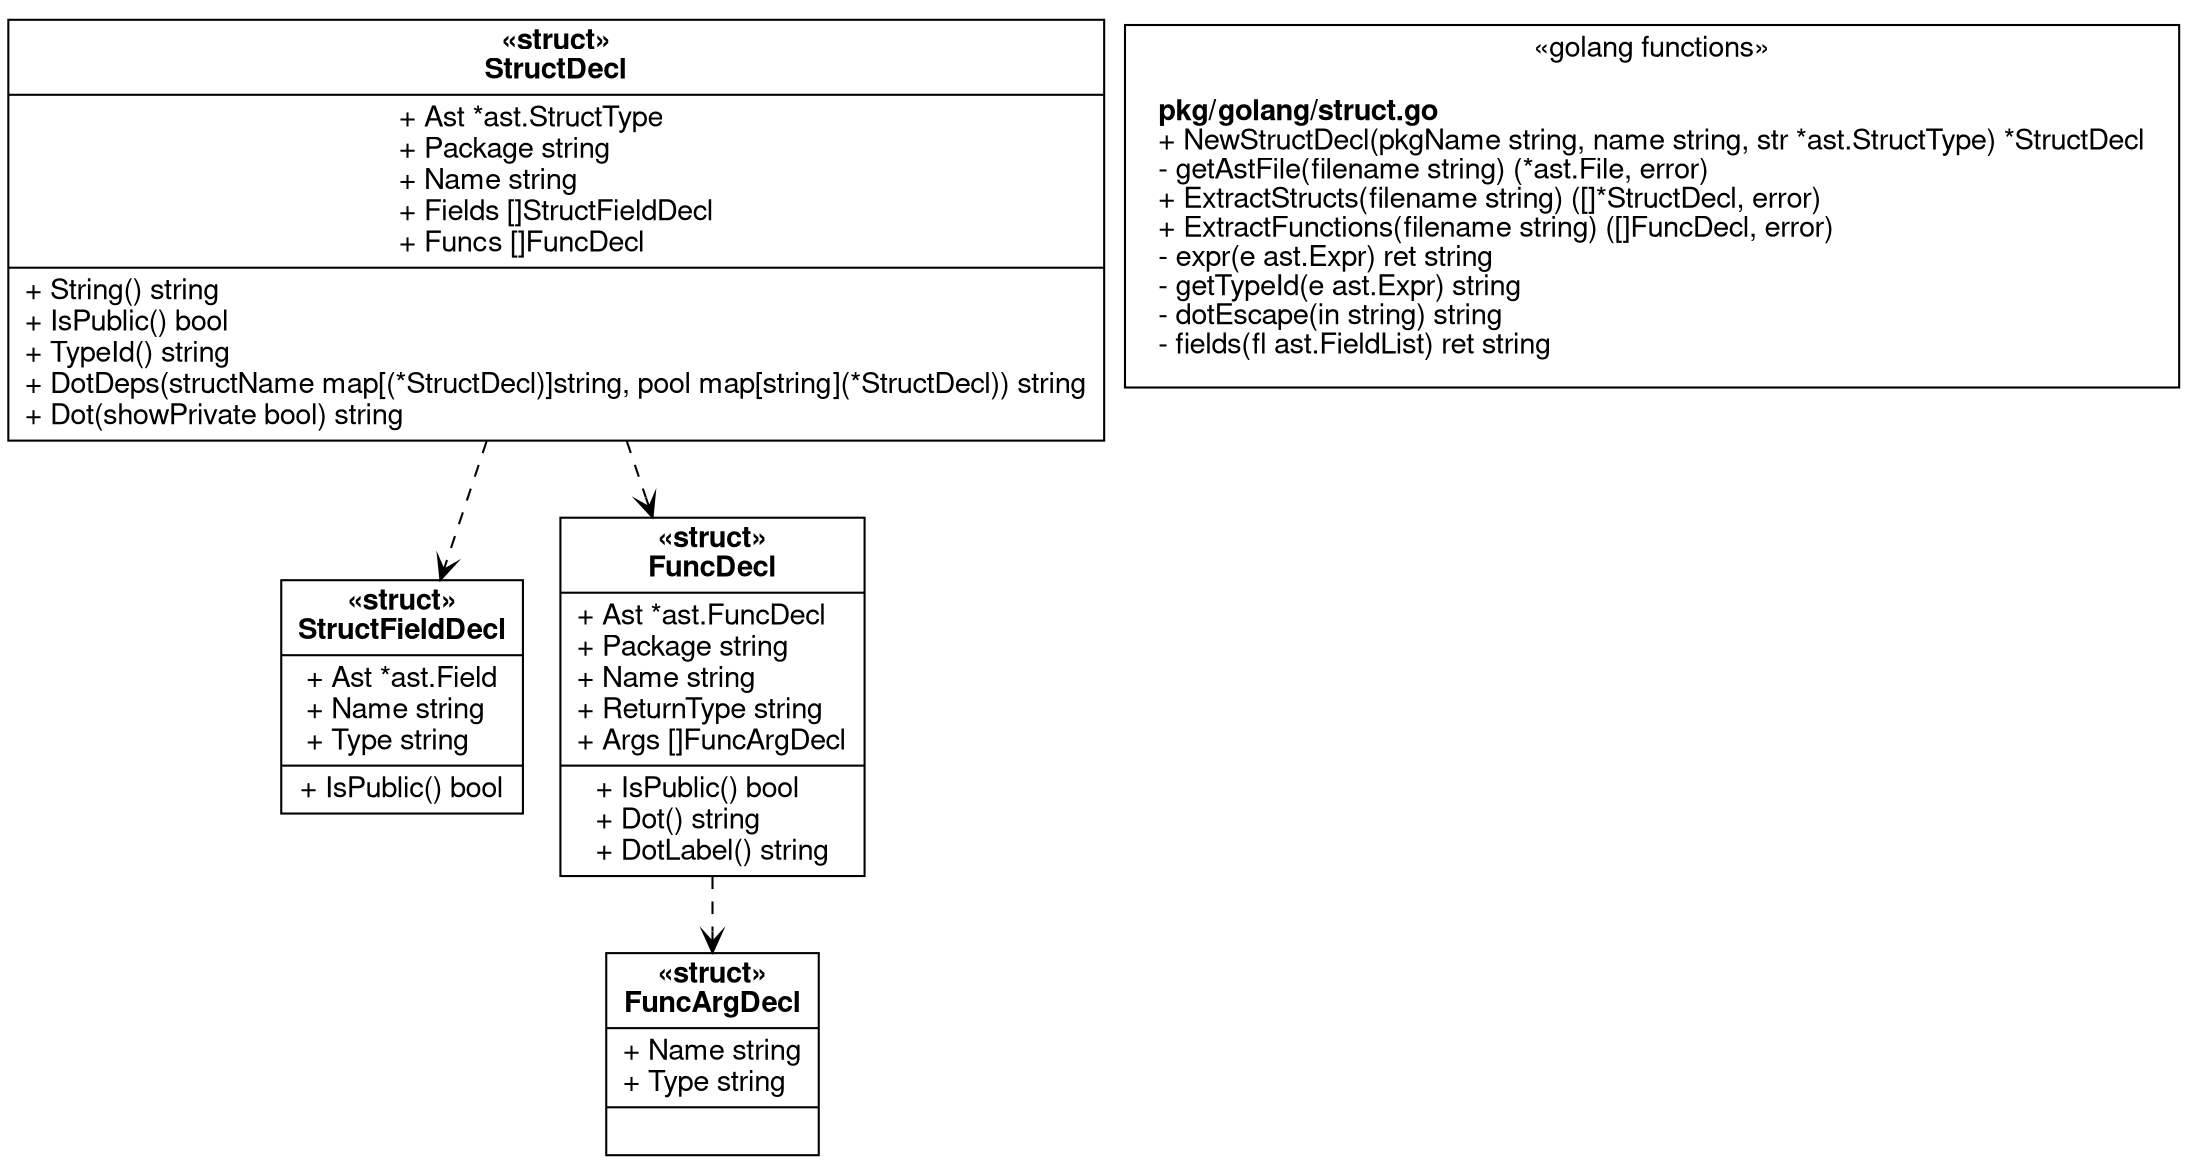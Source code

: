 
	digraph "" {
			fontname="Jetbrains Mono Regular,Ubuntu Mono,Helvetica"
			rankdir = TB;
			labelloc="t"
			graph [];
			node [
				fontname="Jetbrains Mono Regular,Ubuntu Mono,Helvetica"
				shape=record
				labelloc="t"
			];
	StructFieldDecl[label = <{<b>«struct»<br/>StructFieldDecl</b><br align="left"/>|+ Ast *ast.Field<br align="left"/>+ Name string<br align="left"/>+ Type string<br align="left"/>|+ IsPublic() bool<br align="left"/>}>, shape=record];
FuncArgDecl[label = <{<b>«struct»<br/>FuncArgDecl</b><br align="left"/>|+ Name string<br align="left"/>+ Type string<br align="left"/>|}>, shape=record];
FuncDecl[label = <{<b>«struct»<br/>FuncDecl</b><br align="left"/>|+ Ast *ast.FuncDecl<br align="left"/>+ Package string<br align="left"/>+ Name string<br align="left"/>+ ReturnType string<br align="left"/>+ Args []FuncArgDecl<br align="left"/>|+ IsPublic() bool<br align="left"/>+ Dot() string<br align="left"/>+ DotLabel() string<br align="left"/>}>, shape=record];
StructDecl[label = <{<b>«struct»<br/>StructDecl</b><br align="left"/>|+ Ast *ast.StructType<br align="left"/>+ Package string<br align="left"/>+ Name string<br align="left"/>+ Fields []StructFieldDecl<br align="left"/>+ Funcs []FuncDecl<br align="left"/>|+ String() string<br align="left"/>+ IsPublic() bool<br align="left"/>+ TypeId() string<br align="left"/>+ DotDeps(structName map[(*StructDecl)]string, pool map[string](*StructDecl)) string<br align="left"/>+ Dot(showPrivate bool) string<br align="left"/>}>, shape=record];


"FuncDecl" -> "FuncArgDecl" [arrowhead=open style=dashed];

"StructDecl" -> "StructFieldDecl" [arrowhead=open style=dashed];
"StructDecl" -> "FuncDecl" [arrowhead=open style=dashed];

subgraph cluster_0 { rank = same; label = "«golang functions»";
golang_Functions[label = <{<b>pkg/golang/struct.go</b><br align="left"/>+ NewStructDecl(pkgName string, name string, str *ast.StructType) *StructDecl<br align="left"/>- getAstFile(filename string) (*ast.File, error)<br align="left"/>+ ExtractStructs(filename string) ([]*StructDecl, error)<br align="left"/>+ ExtractFunctions(filename string) ([]FuncDecl, error)<br align="left"/>- expr(e ast.Expr) ret string<br align="left"/>- getTypeId(e ast.Expr) string<br align="left"/>- dotEscape(in string) string<br align="left"/>- fields(fl ast.FieldList) ret string<br align="left"/>}>, color=white, shape=record];
}
}
